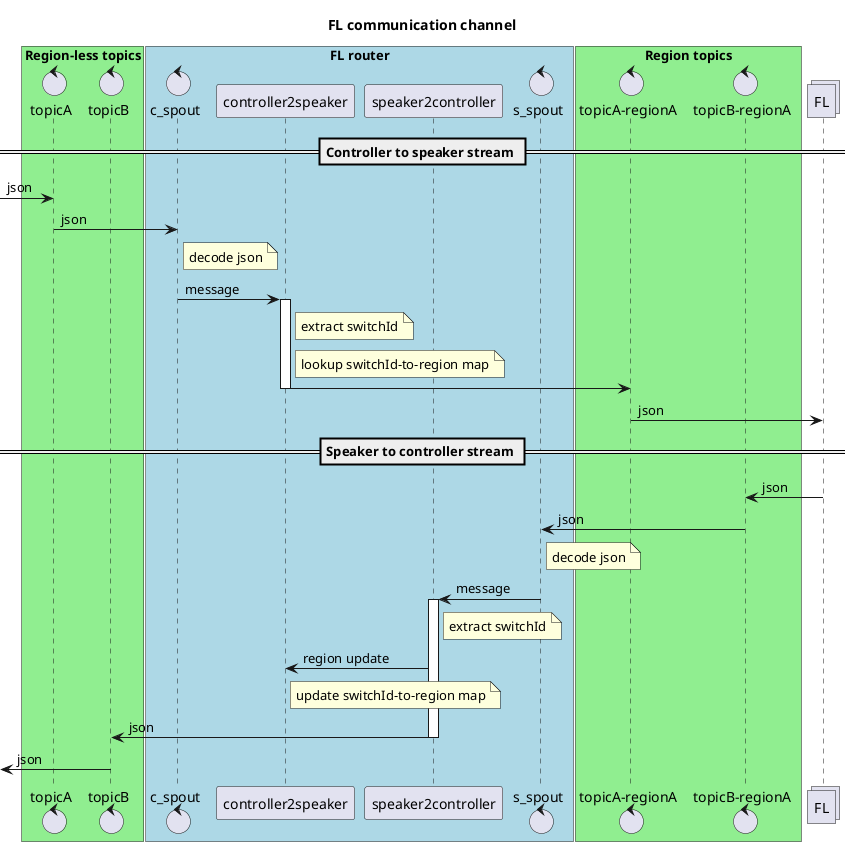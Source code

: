 @startuml

title FL communication channel

box "Region-less topics" #LightGreen
control "topicA"
control "topicB"
end box

box "FL router" #LightBlue
control "c_spout" as rc_spout
participant "controller2speaker" as cs_proxy
participant "speaker2controller" as sc_proxy
control "s_spout" as rs_spout
end box

box "Region topics" #LightGreen
control "topicA-regionA" as region_topicA
control "topicB-regionA" as region_topicB
end box

collections FL

== Controller to speaker stream ==
-> topicA : json

topicA -> rc_spout : json
note right of rc_spout : decode json
rc_spout -> cs_proxy : message
activate cs_proxy

note right of cs_proxy : extract switchId
note right of cs_proxy : lookup switchId-to-region map

cs_proxy -> region_topicA
deactivate cs_proxy

region_topicA -> FL : json

== Speaker to controller stream ==

FL -> region_topicB : json
region_topicB -> rs_spout : json
note right of rs_spout : decode json

rs_spout -> sc_proxy : message
activate sc_proxy
note right of sc_proxy : extract switchId

sc_proxy -> cs_proxy : region update
note right of cs_proxy : update switchId-to-region map

sc_proxy -> topicB : json
deactivate sc_proxy

<- topicB : json

@enduml
